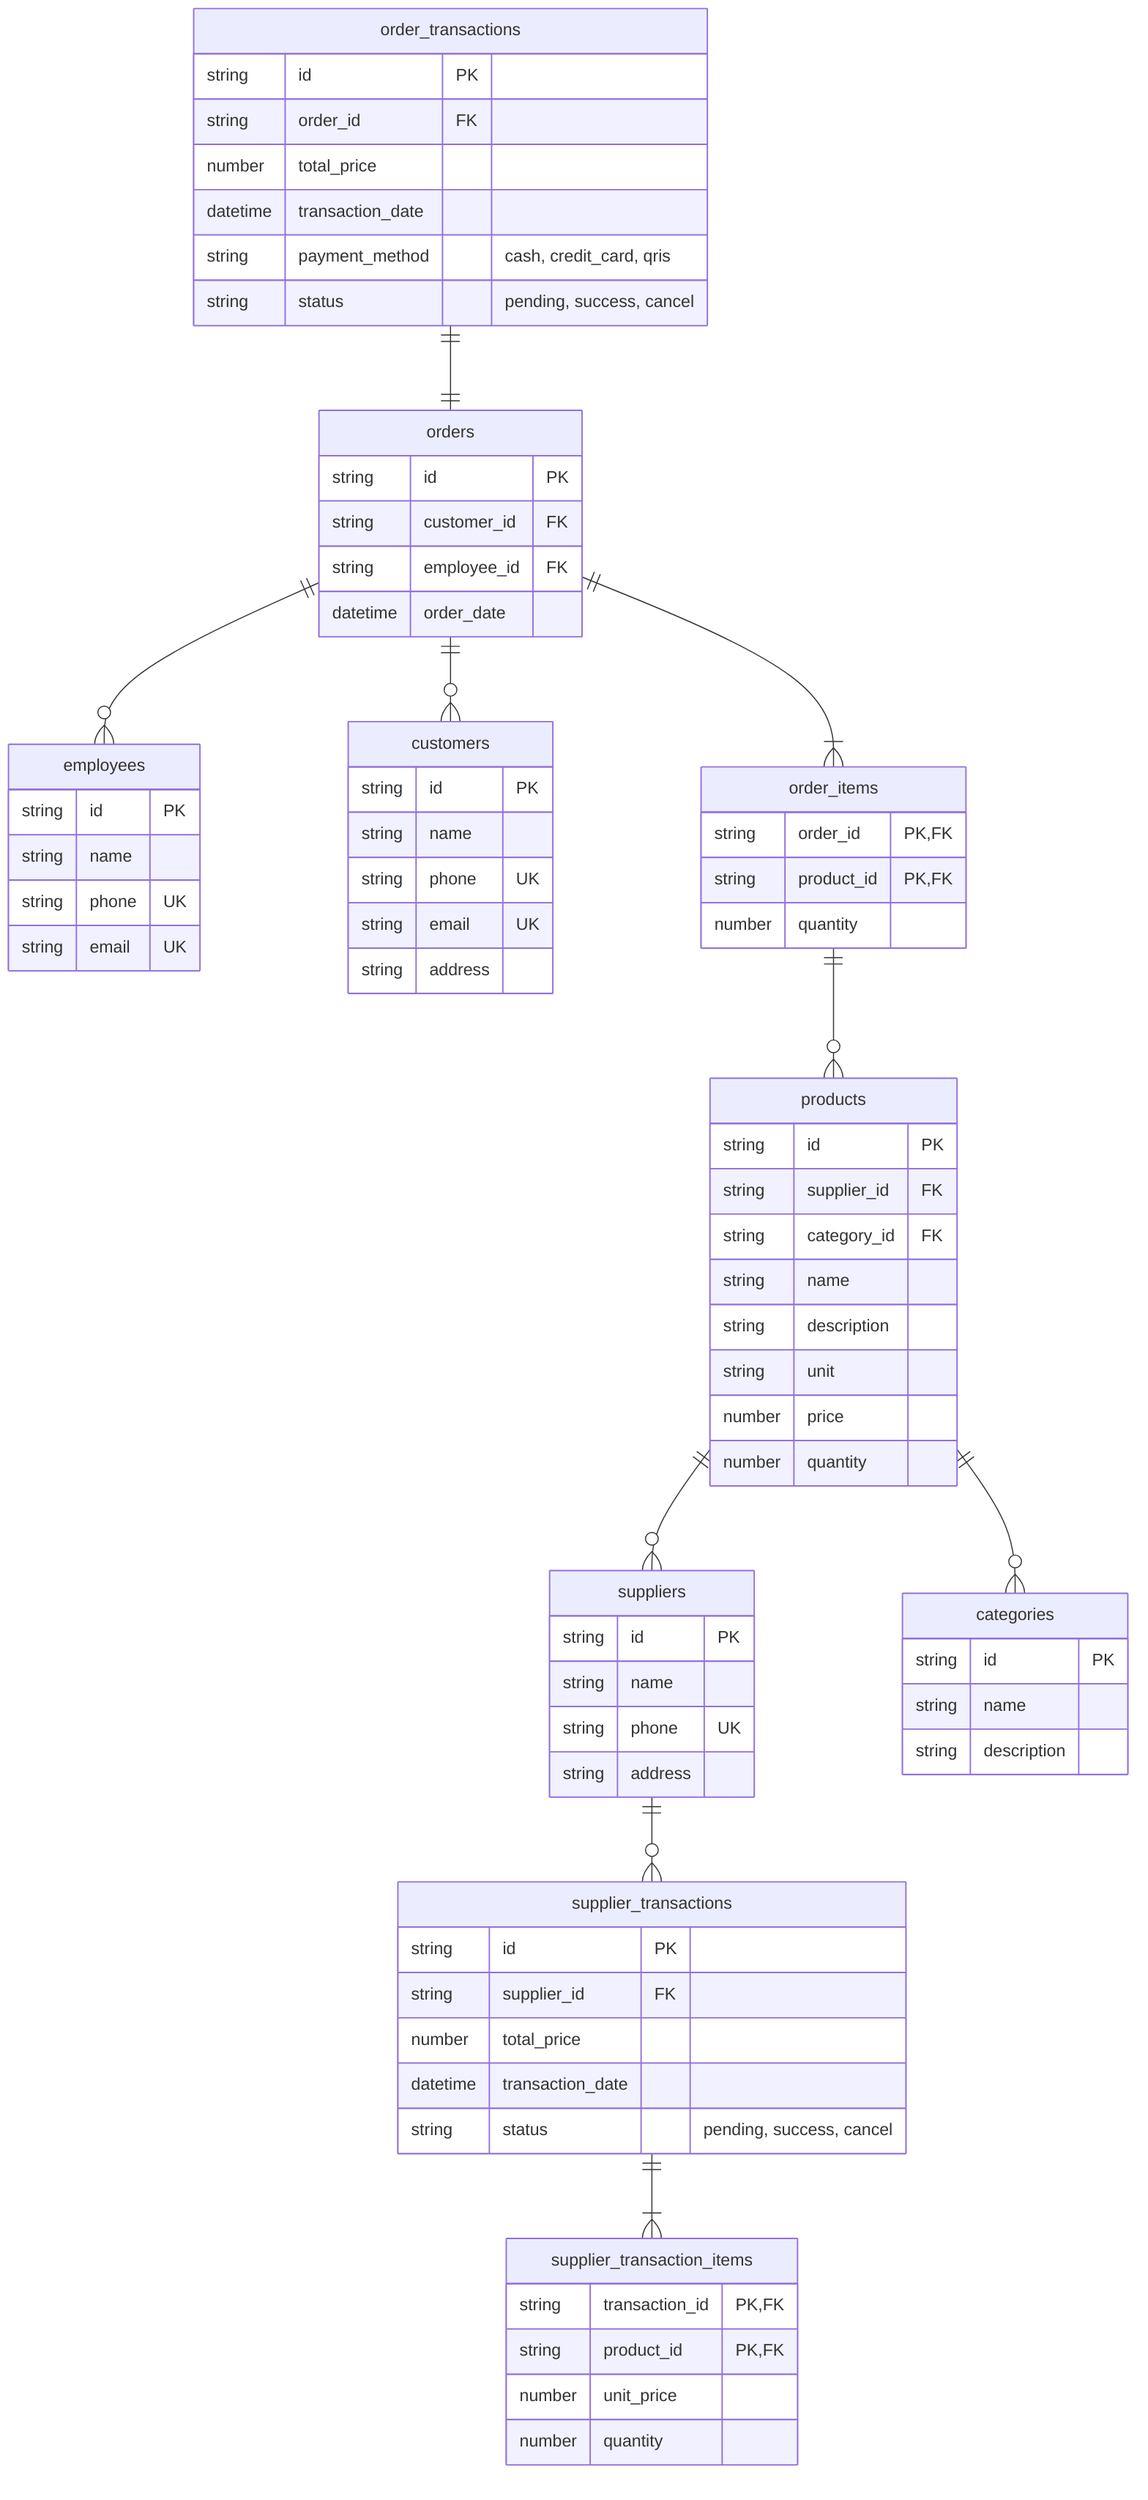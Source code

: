 erDiagram
  employees {
    string id PK
    string name
    string phone UK
    string email UK
  }

  customers {
    string id PK
    string name
    string phone UK
    string email UK
    string address
  }

  suppliers {
    string id PK
    string name
    string phone UK
    string address
  }

  supplier_transactions {
    string id PK
    string supplier_id FK
    number total_price
    datetime transaction_date
    string status "pending, success, cancel"
  }

  supplier_transaction_items {
    string transaction_id PK, FK
    string product_id PK, FK
    number unit_price
    number quantity
  }

  categories {
    string id PK
    string name
    string description
  }

  products {
    string id PK
    string supplier_id FK
    string category_id FK
    string name
    string description
    string unit
    number price
    number quantity
  }

  orders {
    string id PK
    string customer_id FK
    string employee_id FK
    datetime order_date
  }

  order_items {
    string order_id PK, FK
    string product_id PK, FK
    number quantity
  }

  order_transactions {
    string id PK
    string order_id FK
    number total_price
    datetime transaction_date
    string payment_method "cash, credit_card, qris"
    string status "pending, success, cancel"
  }

  suppliers ||--o{ supplier_transactions : ""
  supplier_transactions ||--|{ supplier_transaction_items : ""
  products ||--o{ suppliers : ""
  products ||--o{ categories : ""
  orders ||--|{ order_items : ""
  orders ||--o{ customers : ""
  orders ||--o{ employees : ""
  order_items ||--o{ products : ""
  order_transactions ||--|| orders : ""